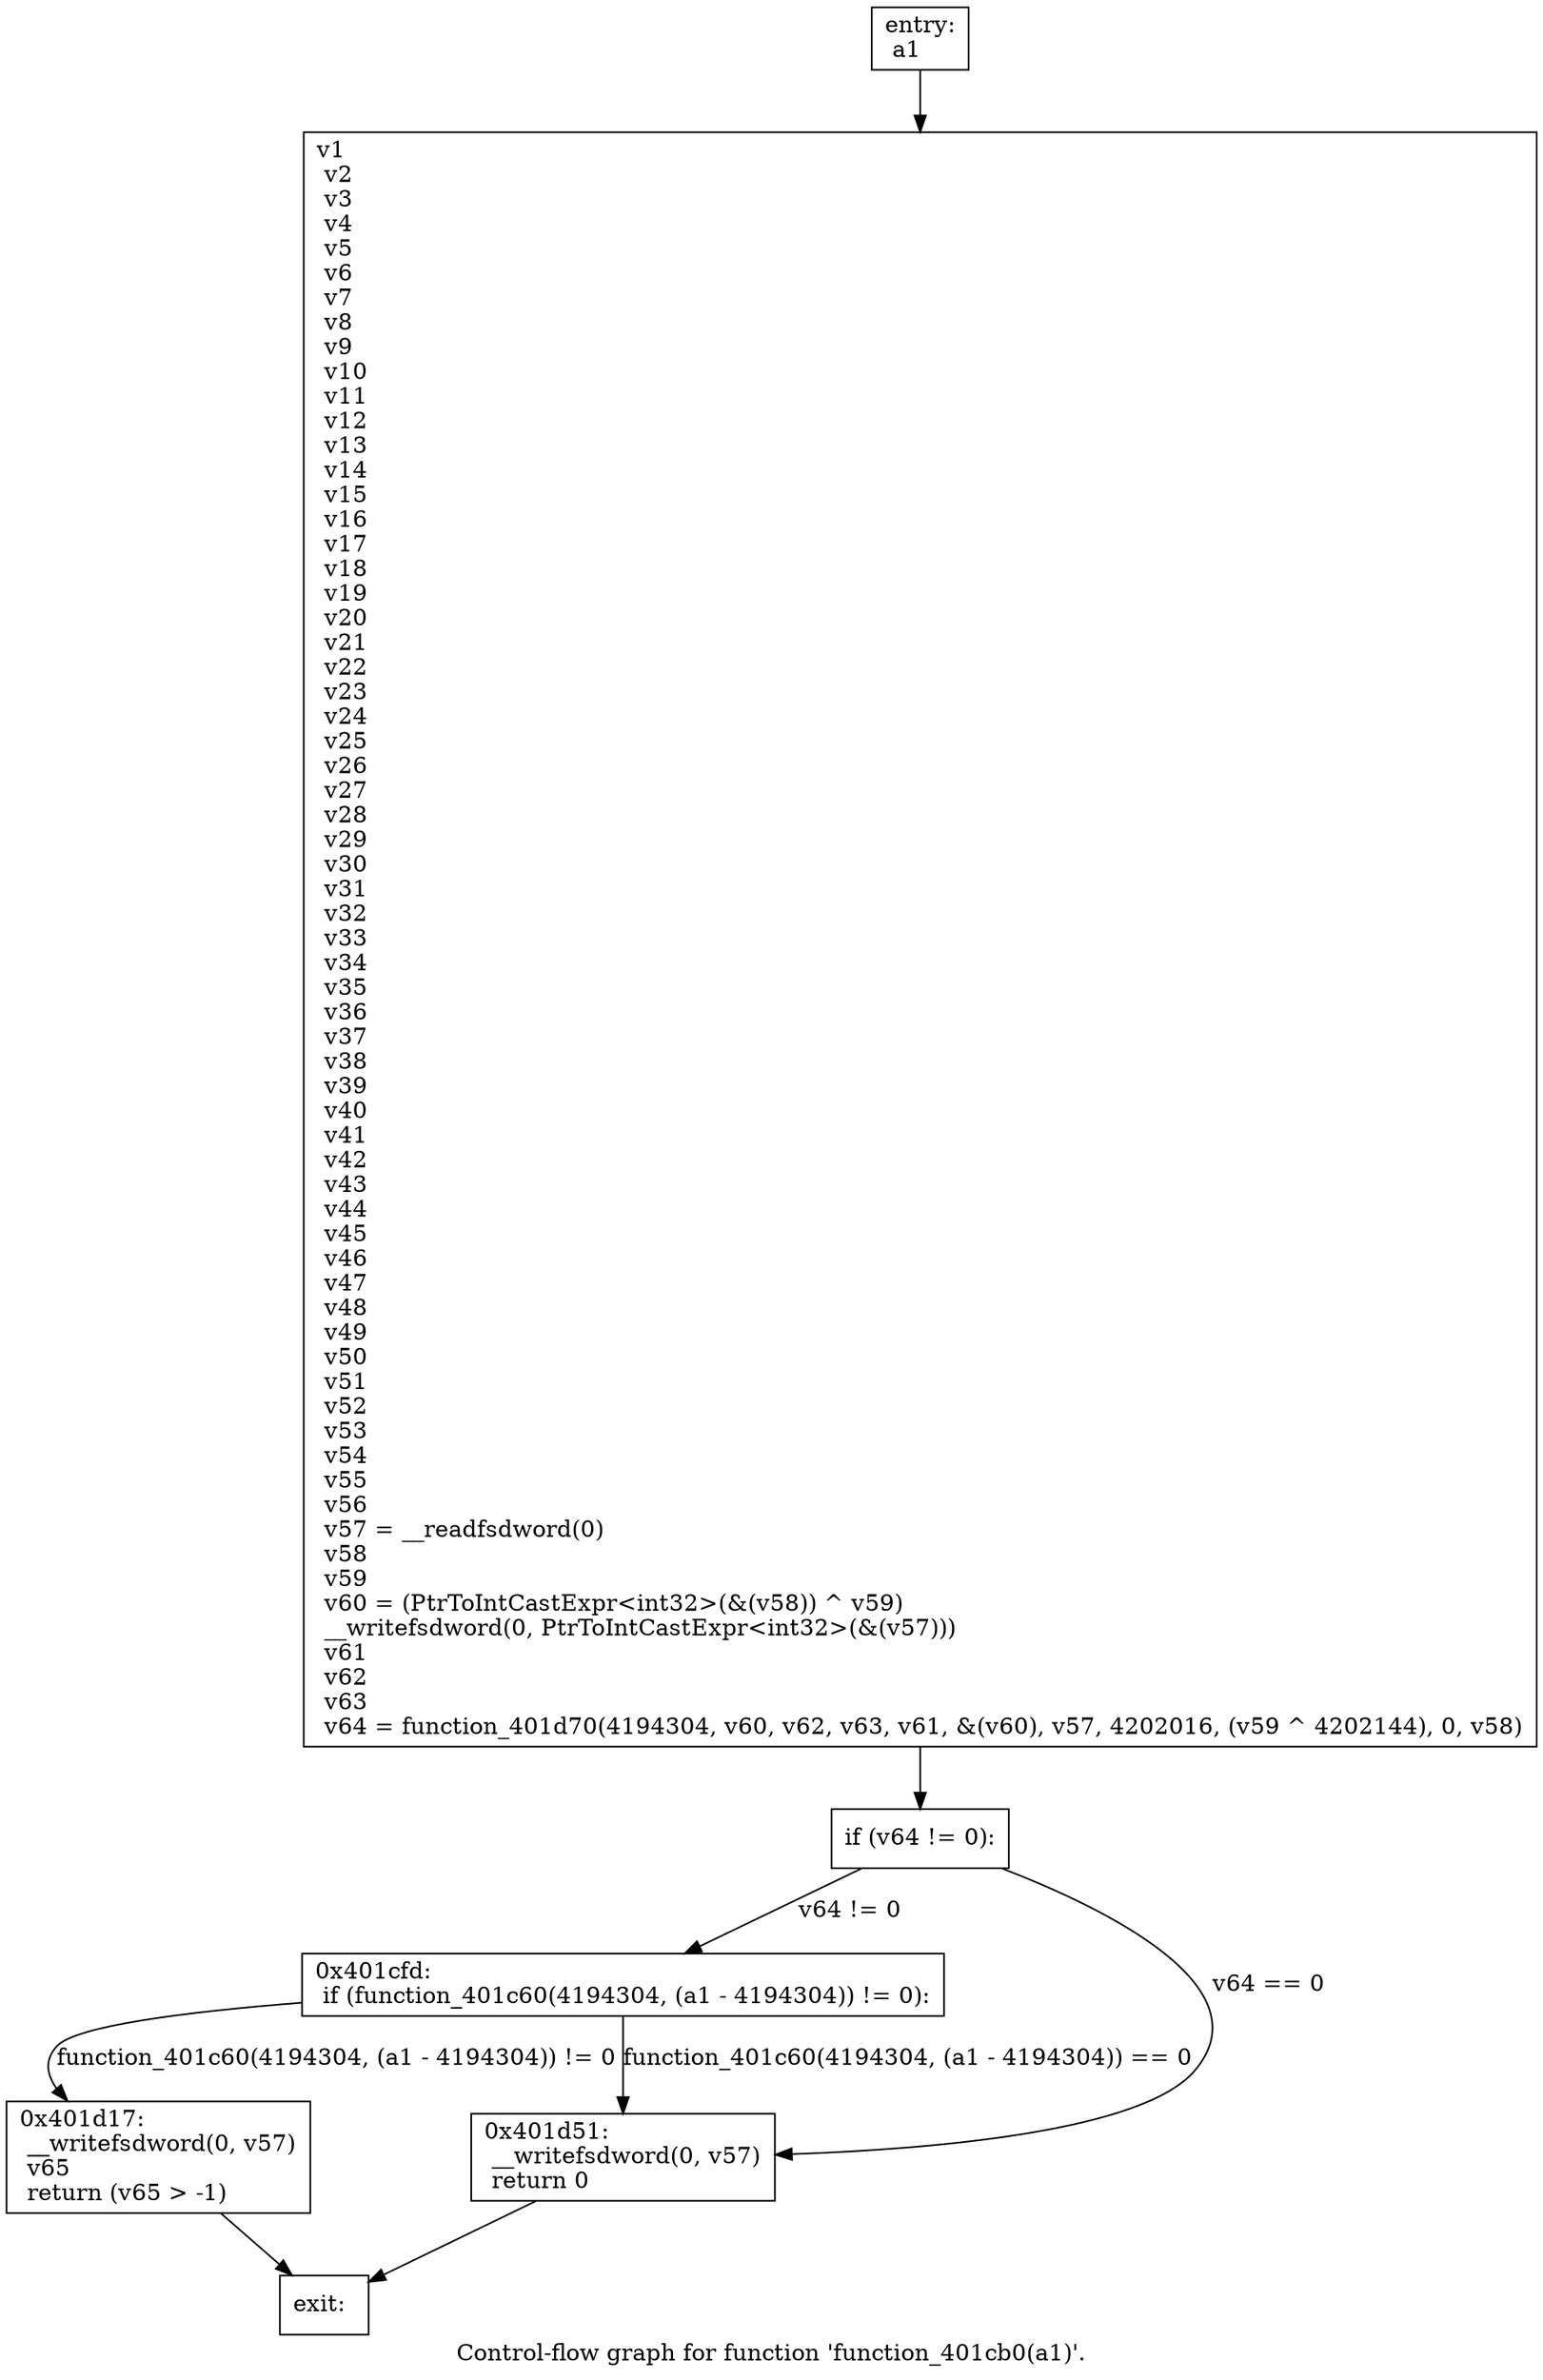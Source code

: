 digraph "Control-flow graph for function 'function_401cb0(a1)'." {
  label="Control-flow graph for function 'function_401cb0(a1)'.";
  node [shape=record];

  Node000001DDBF410AA0 [label="{entry:\l  a1\l}"];
  Node000001DDBF410AA0 -> Node000001DDBF410480;
  Node000001DDBF410480 [label="{  v1\l  v2\l  v3\l  v4\l  v5\l  v6\l  v7\l  v8\l  v9\l  v10\l  v11\l  v12\l  v13\l  v14\l  v15\l  v16\l  v17\l  v18\l  v19\l  v20\l  v21\l  v22\l  v23\l  v24\l  v25\l  v26\l  v27\l  v28\l  v29\l  v30\l  v31\l  v32\l  v33\l  v34\l  v35\l  v36\l  v37\l  v38\l  v39\l  v40\l  v41\l  v42\l  v43\l  v44\l  v45\l  v46\l  v47\l  v48\l  v49\l  v50\l  v51\l  v52\l  v53\l  v54\l  v55\l  v56\l  v57 = __readfsdword(0)\l  v58\l  v59\l  v60 = (PtrToIntCastExpr\<int32\>(&(v58)) ^ v59)\l  __writefsdword(0, PtrToIntCastExpr\<int32\>(&(v57)))\l  v61\l  v62\l  v63\l  v64 = function_401d70(4194304, v60, v62, v63, v61, &(v60), v57, 4202016, (v59 ^ 4202144), 0, v58)\l}"];
  Node000001DDBF410480 -> Node000001DDBF410DB0;
  Node000001DDBF410DB0 [label="{  if (v64 != 0):\l}"];
  Node000001DDBF410DB0 -> Node000001DDBF410E20 [label="v64 != 0"];
  Node000001DDBF410DB0 -> Node000001DDBF4105D0 [label="v64 == 0"];
  Node000001DDBF410E20 [label="{0x401cfd:\l  if (function_401c60(4194304, (a1 - 4194304)) != 0):\l}"];
  Node000001DDBF410E20 -> Node000001DDBF410720 [label="function_401c60(4194304, (a1 - 4194304)) != 0"];
  Node000001DDBF410E20 -> Node000001DDBF4105D0 [label="function_401c60(4194304, (a1 - 4194304)) == 0"];
  Node000001DDBF4105D0 [label="{0x401d51:\l  __writefsdword(0, v57)\l  return 0\l}"];
  Node000001DDBF4105D0 -> Node000001DDBF410640;
  Node000001DDBF410720 [label="{0x401d17:\l  __writefsdword(0, v57)\l  v65\l  return (v65 \> -1)\l}"];
  Node000001DDBF410720 -> Node000001DDBF410640;
  Node000001DDBF410640 [label="{exit:\l}"];

}
